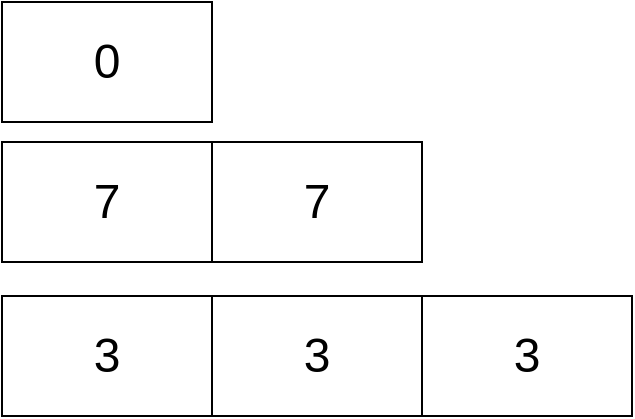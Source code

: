 <mxfile version="13.7.9" type="github">
  <diagram id="L8QtokBy4twJuRu05DtB" name="Page-1">
    <mxGraphModel dx="556" dy="674" grid="1" gridSize="10" guides="1" tooltips="1" connect="1" arrows="1" fold="1" page="1" pageScale="1" pageWidth="1169" pageHeight="1654" math="0" shadow="0">
      <root>
        <mxCell id="0" />
        <mxCell id="1" parent="0" />
        <mxCell id="eP4H6YxavovyAiAuoGYv-5" value="" style="group" vertex="1" connectable="0" parent="1">
          <mxGeometry x="100" y="797" width="315" height="60" as="geometry" />
        </mxCell>
        <mxCell id="eP4H6YxavovyAiAuoGYv-1" value="&lt;font style=&quot;font-size: 24px&quot;&gt;3&lt;/font&gt;" style="rounded=0;whiteSpace=wrap;html=1;" vertex="1" parent="eP4H6YxavovyAiAuoGYv-5">
          <mxGeometry width="105" height="60" as="geometry" />
        </mxCell>
        <mxCell id="eP4H6YxavovyAiAuoGYv-2" value="&lt;font style=&quot;font-size: 24px&quot;&gt;3&lt;/font&gt;" style="rounded=0;whiteSpace=wrap;html=1;" vertex="1" parent="eP4H6YxavovyAiAuoGYv-5">
          <mxGeometry x="105" width="105" height="60" as="geometry" />
        </mxCell>
        <mxCell id="eP4H6YxavovyAiAuoGYv-4" value="&lt;font style=&quot;font-size: 24px&quot;&gt;3&lt;/font&gt;" style="rounded=0;whiteSpace=wrap;html=1;" vertex="1" parent="eP4H6YxavovyAiAuoGYv-5">
          <mxGeometry x="210" width="105" height="60" as="geometry" />
        </mxCell>
        <mxCell id="eP4H6YxavovyAiAuoGYv-10" value="&lt;font style=&quot;font-size: 24px&quot;&gt;0&lt;/font&gt;" style="rounded=0;whiteSpace=wrap;html=1;" vertex="1" parent="1">
          <mxGeometry x="100" y="650" width="105" height="60" as="geometry" />
        </mxCell>
        <mxCell id="eP4H6YxavovyAiAuoGYv-12" value="" style="group" vertex="1" connectable="0" parent="1">
          <mxGeometry x="100" y="720" width="210" height="60" as="geometry" />
        </mxCell>
        <mxCell id="eP4H6YxavovyAiAuoGYv-7" value="&lt;font style=&quot;font-size: 24px&quot;&gt;7&lt;/font&gt;" style="rounded=0;whiteSpace=wrap;html=1;" vertex="1" parent="eP4H6YxavovyAiAuoGYv-12">
          <mxGeometry width="105" height="60" as="geometry" />
        </mxCell>
        <mxCell id="eP4H6YxavovyAiAuoGYv-8" value="&lt;font style=&quot;font-size: 24px&quot;&gt;7&lt;/font&gt;" style="rounded=0;whiteSpace=wrap;html=1;" vertex="1" parent="eP4H6YxavovyAiAuoGYv-12">
          <mxGeometry x="105" width="105" height="60" as="geometry" />
        </mxCell>
      </root>
    </mxGraphModel>
  </diagram>
</mxfile>
